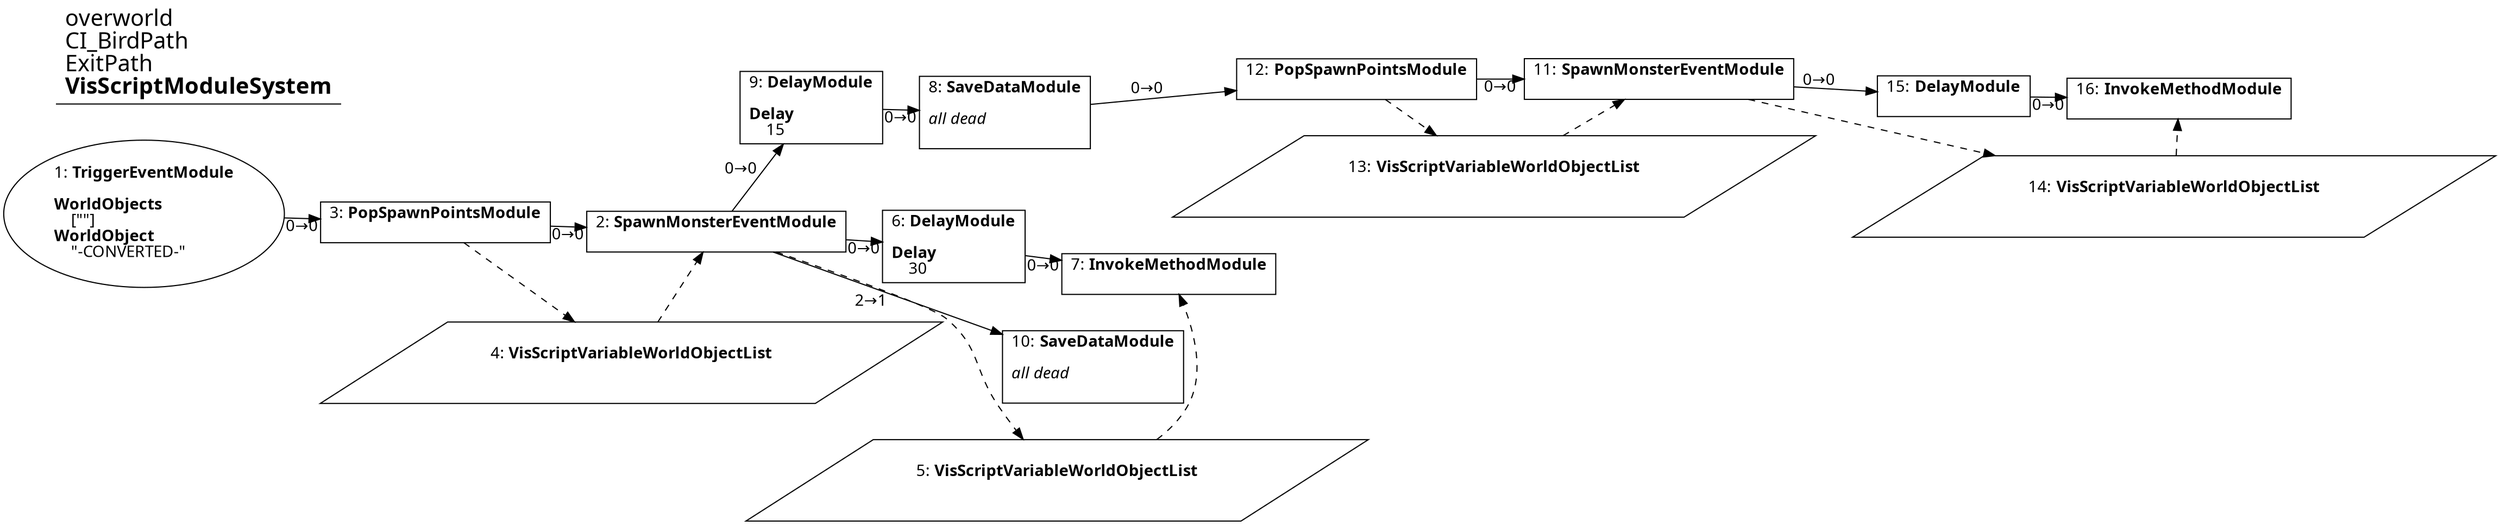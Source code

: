 digraph {
    layout = fdp;
    overlap = prism;
    sep = "+16";
    splines = spline;

    node [ shape = box ];

    graph [ fontname = "Segoe UI" ];
    node [ fontname = "Segoe UI" ];
    edge [ fontname = "Segoe UI" ];

    1 [ label = <1: <b>TriggerEventModule</b><br/><br/><b>WorldObjects</b><br align="left"/>    [&quot;&quot;]<br align="left"/><b>WorldObject</b><br align="left"/>    &quot;-CONVERTED-&quot;<br align="left"/>> ];
    1 [ shape = oval ]
    1 [ pos = "0.031000001,-0.36400002!" ];
    1 -> 3 [ label = "0→0" ];

    2 [ label = <2: <b>SpawnMonsterEventModule</b><br/><br/>> ];
    2 [ pos = "0.70400006,-0.36400002!" ];
    2 -> 6 [ label = "0→0" ];
    2 -> 9 [ label = "0→0" ];
    2 -> 10 [ label = "2→1" ];
    4 -> 2 [ style = dashed ];
    2 -> 5 [ style = dashed ];

    3 [ label = <3: <b>PopSpawnPointsModule</b><br/><br/>> ];
    3 [ pos = "0.30200002,-0.36400002!" ];
    3 -> 2 [ label = "0→0" ];
    3 -> 4 [ style = dashed ];

    4 [ label = <4: <b>VisScriptVariableWorldObjectList</b><br/><br/>> ];
    4 [ shape = parallelogram ]
    4 [ pos = "0.48600003,-0.514!" ];

    5 [ label = <5: <b>VisScriptVariableWorldObjectList</b><br/><br/>> ];
    5 [ shape = parallelogram ]
    5 [ pos = "1.0710001,-0.69600004!" ];

    6 [ label = <6: <b>DelayModule</b><br/><br/><b>Delay</b><br align="left"/>    30<br align="left"/>> ];
    6 [ pos = "1.072,-0.36400002!" ];
    6 -> 7 [ label = "0→0" ];

    7 [ label = <7: <b>InvokeMethodModule</b><br/><br/>> ];
    7 [ pos = "1.3340001,-0.36400002!" ];
    5 -> 7 [ style = dashed ];

    8 [ label = <8: <b>SaveDataModule</b><br/><br/><i>all dead<br align="left"/></i><br align="left"/>> ];
    8 [ pos = "1.258,-0.134!" ];
    8 -> 12 [ label = "0→0" ];

    9 [ label = <9: <b>DelayModule</b><br/><br/><b>Delay</b><br align="left"/>    15<br align="left"/>> ];
    9 [ pos = "1.0710001,-0.134!" ];
    9 -> 8 [ label = "0→0" ];

    10 [ label = <10: <b>SaveDataModule</b><br/><br/><i>all dead<br align="left"/></i><br align="left"/>> ];
    10 [ pos = "1.069,-0.53800005!" ];

    11 [ label = <11: <b>SpawnMonsterEventModule</b><br/><br/>> ];
    11 [ pos = "1.9060001,-0.134!" ];
    11 -> 15 [ label = "0→0" ];
    13 -> 11 [ style = dashed ];
    11 -> 14 [ style = dashed ];

    12 [ label = <12: <b>PopSpawnPointsModule</b><br/><br/>> ];
    12 [ pos = "1.5040001,-0.134!" ];
    12 -> 11 [ label = "0→0" ];
    12 -> 13 [ style = dashed ];

    13 [ label = <13: <b>VisScriptVariableWorldObjectList</b><br/><br/>> ];
    13 [ shape = parallelogram ]
    13 [ pos = "1.682,-0.28800002!" ];

    14 [ label = <14: <b>VisScriptVariableWorldObjectList</b><br/><br/>> ];
    14 [ shape = parallelogram ]
    14 [ pos = "2.1920002,-0.3!" ];

    15 [ label = <15: <b>DelayModule</b><br/><br/>> ];
    15 [ pos = "2.1920002,-0.134!" ];
    15 -> 16 [ label = "0→0" ];

    16 [ label = <16: <b>InvokeMethodModule</b><br/><br/>> ];
    16 [ pos = "2.3790002,-0.134!" ];
    14 -> 16 [ style = dashed ];

    title [ pos = "0.030000001,-0.133!" ];
    title [ shape = underline ];
    title [ label = <<font point-size="20">overworld<br align="left"/>CI_BirdPath<br align="left"/>ExitPath<br align="left"/><b>VisScriptModuleSystem</b><br align="left"/></font>> ];
}
